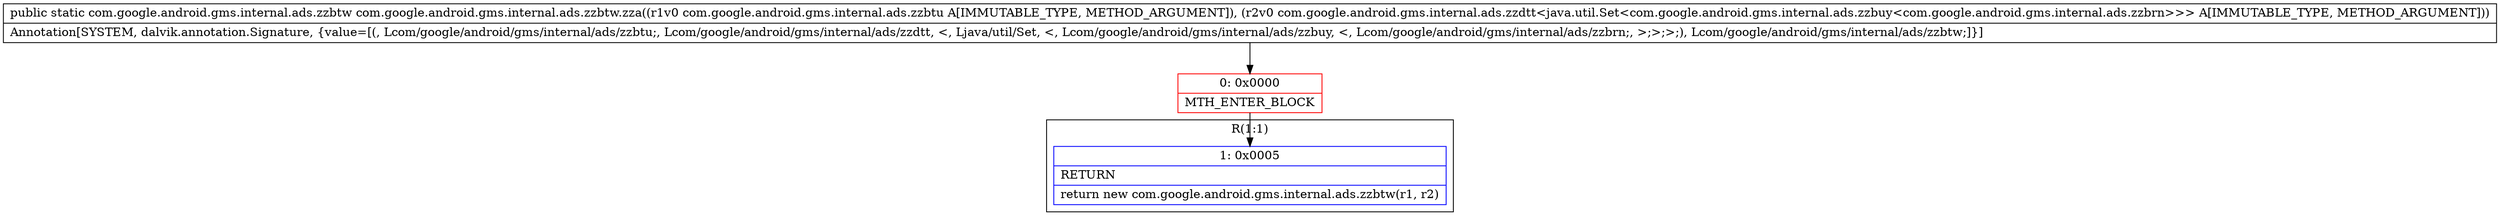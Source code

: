 digraph "CFG forcom.google.android.gms.internal.ads.zzbtw.zza(Lcom\/google\/android\/gms\/internal\/ads\/zzbtu;Lcom\/google\/android\/gms\/internal\/ads\/zzdtt;)Lcom\/google\/android\/gms\/internal\/ads\/zzbtw;" {
subgraph cluster_Region_1048500613 {
label = "R(1:1)";
node [shape=record,color=blue];
Node_1 [shape=record,label="{1\:\ 0x0005|RETURN\l|return new com.google.android.gms.internal.ads.zzbtw(r1, r2)\l}"];
}
Node_0 [shape=record,color=red,label="{0\:\ 0x0000|MTH_ENTER_BLOCK\l}"];
MethodNode[shape=record,label="{public static com.google.android.gms.internal.ads.zzbtw com.google.android.gms.internal.ads.zzbtw.zza((r1v0 com.google.android.gms.internal.ads.zzbtu A[IMMUTABLE_TYPE, METHOD_ARGUMENT]), (r2v0 com.google.android.gms.internal.ads.zzdtt\<java.util.Set\<com.google.android.gms.internal.ads.zzbuy\<com.google.android.gms.internal.ads.zzbrn\>\>\> A[IMMUTABLE_TYPE, METHOD_ARGUMENT]))  | Annotation[SYSTEM, dalvik.annotation.Signature, \{value=[(, Lcom\/google\/android\/gms\/internal\/ads\/zzbtu;, Lcom\/google\/android\/gms\/internal\/ads\/zzdtt, \<, Ljava\/util\/Set, \<, Lcom\/google\/android\/gms\/internal\/ads\/zzbuy, \<, Lcom\/google\/android\/gms\/internal\/ads\/zzbrn;, \>;\>;\>;), Lcom\/google\/android\/gms\/internal\/ads\/zzbtw;]\}]\l}"];
MethodNode -> Node_0;
Node_0 -> Node_1;
}

